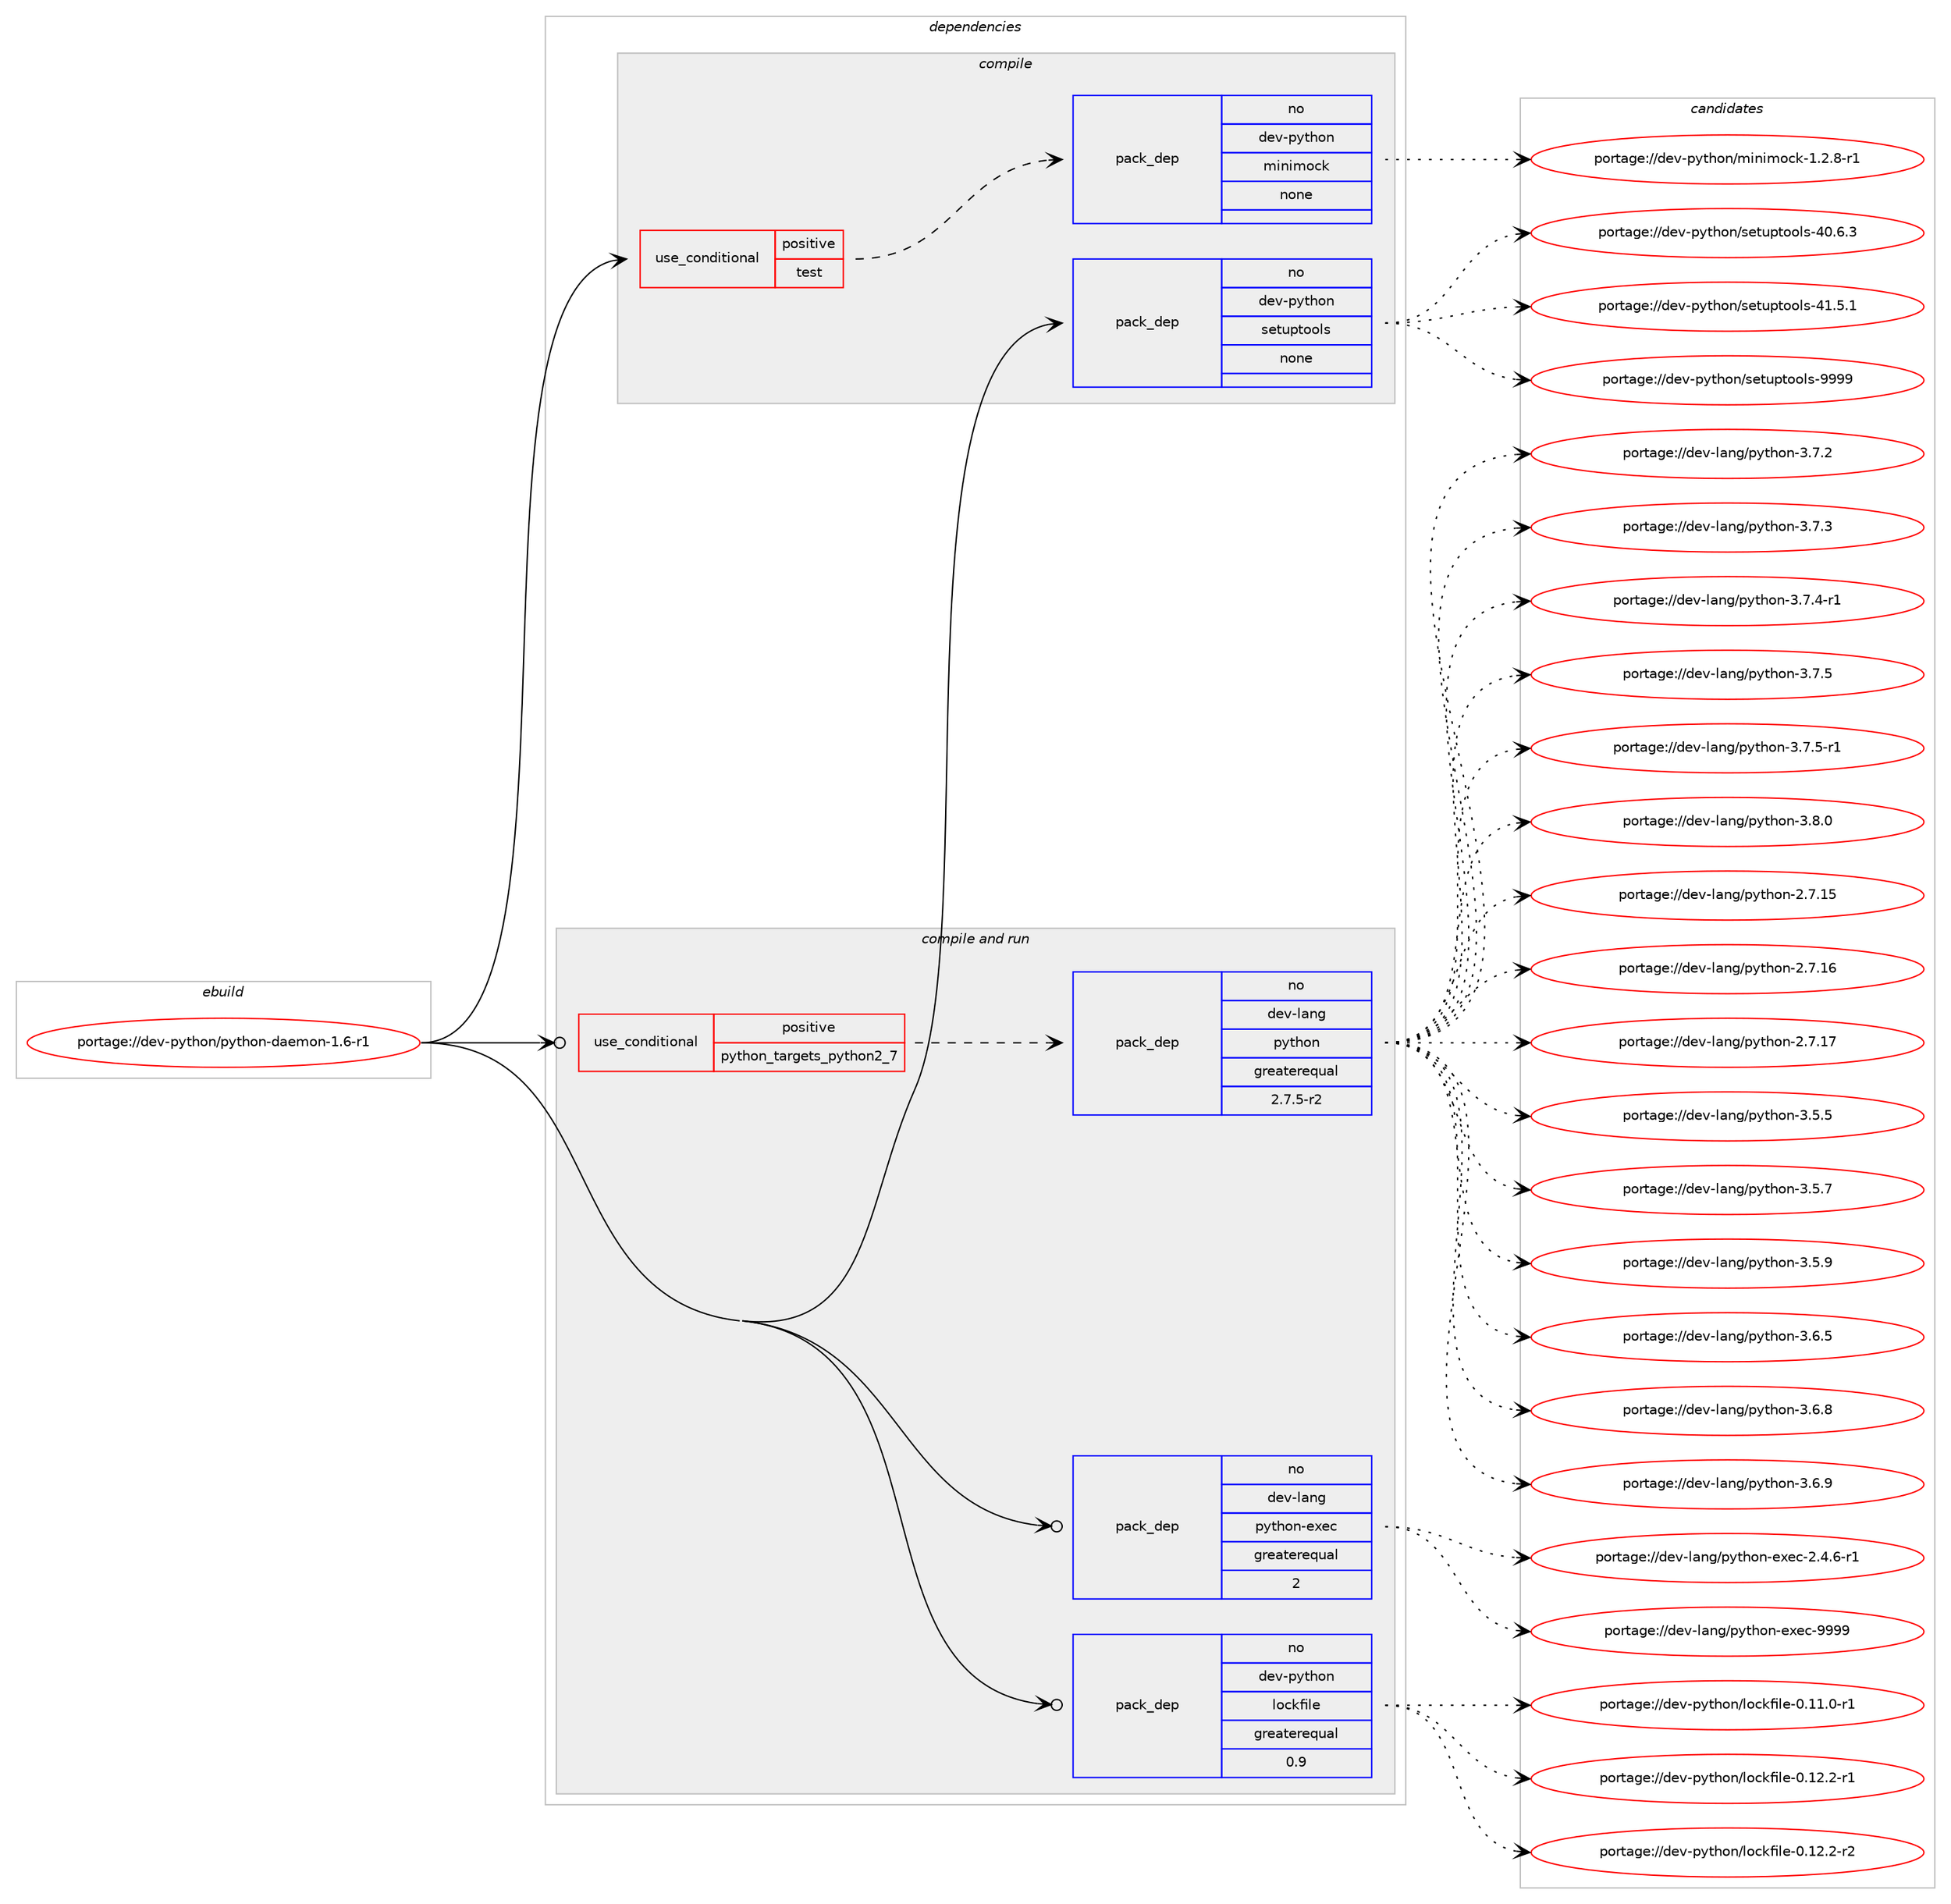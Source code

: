 digraph prolog {

# *************
# Graph options
# *************

newrank=true;
concentrate=true;
compound=true;
graph [rankdir=LR,fontname=Helvetica,fontsize=10,ranksep=1.5];#, ranksep=2.5, nodesep=0.2];
edge  [arrowhead=vee];
node  [fontname=Helvetica,fontsize=10];

# **********
# The ebuild
# **********

subgraph cluster_leftcol {
color=gray;
rank=same;
label=<<i>ebuild</i>>;
id [label="portage://dev-python/python-daemon-1.6-r1", color=red, width=4, href="../dev-python/python-daemon-1.6-r1.svg"];
}

# ****************
# The dependencies
# ****************

subgraph cluster_midcol {
color=gray;
label=<<i>dependencies</i>>;
subgraph cluster_compile {
fillcolor="#eeeeee";
style=filled;
label=<<i>compile</i>>;
subgraph cond36781 {
dependency165826 [label=<<TABLE BORDER="0" CELLBORDER="1" CELLSPACING="0" CELLPADDING="4"><TR><TD ROWSPAN="3" CELLPADDING="10">use_conditional</TD></TR><TR><TD>positive</TD></TR><TR><TD>test</TD></TR></TABLE>>, shape=none, color=red];
subgraph pack125643 {
dependency165827 [label=<<TABLE BORDER="0" CELLBORDER="1" CELLSPACING="0" CELLPADDING="4" WIDTH="220"><TR><TD ROWSPAN="6" CELLPADDING="30">pack_dep</TD></TR><TR><TD WIDTH="110">no</TD></TR><TR><TD>dev-python</TD></TR><TR><TD>minimock</TD></TR><TR><TD>none</TD></TR><TR><TD></TD></TR></TABLE>>, shape=none, color=blue];
}
dependency165826:e -> dependency165827:w [weight=20,style="dashed",arrowhead="vee"];
}
id:e -> dependency165826:w [weight=20,style="solid",arrowhead="vee"];
subgraph pack125644 {
dependency165828 [label=<<TABLE BORDER="0" CELLBORDER="1" CELLSPACING="0" CELLPADDING="4" WIDTH="220"><TR><TD ROWSPAN="6" CELLPADDING="30">pack_dep</TD></TR><TR><TD WIDTH="110">no</TD></TR><TR><TD>dev-python</TD></TR><TR><TD>setuptools</TD></TR><TR><TD>none</TD></TR><TR><TD></TD></TR></TABLE>>, shape=none, color=blue];
}
id:e -> dependency165828:w [weight=20,style="solid",arrowhead="vee"];
}
subgraph cluster_compileandrun {
fillcolor="#eeeeee";
style=filled;
label=<<i>compile and run</i>>;
subgraph cond36782 {
dependency165829 [label=<<TABLE BORDER="0" CELLBORDER="1" CELLSPACING="0" CELLPADDING="4"><TR><TD ROWSPAN="3" CELLPADDING="10">use_conditional</TD></TR><TR><TD>positive</TD></TR><TR><TD>python_targets_python2_7</TD></TR></TABLE>>, shape=none, color=red];
subgraph pack125645 {
dependency165830 [label=<<TABLE BORDER="0" CELLBORDER="1" CELLSPACING="0" CELLPADDING="4" WIDTH="220"><TR><TD ROWSPAN="6" CELLPADDING="30">pack_dep</TD></TR><TR><TD WIDTH="110">no</TD></TR><TR><TD>dev-lang</TD></TR><TR><TD>python</TD></TR><TR><TD>greaterequal</TD></TR><TR><TD>2.7.5-r2</TD></TR></TABLE>>, shape=none, color=blue];
}
dependency165829:e -> dependency165830:w [weight=20,style="dashed",arrowhead="vee"];
}
id:e -> dependency165829:w [weight=20,style="solid",arrowhead="odotvee"];
subgraph pack125646 {
dependency165831 [label=<<TABLE BORDER="0" CELLBORDER="1" CELLSPACING="0" CELLPADDING="4" WIDTH="220"><TR><TD ROWSPAN="6" CELLPADDING="30">pack_dep</TD></TR><TR><TD WIDTH="110">no</TD></TR><TR><TD>dev-lang</TD></TR><TR><TD>python-exec</TD></TR><TR><TD>greaterequal</TD></TR><TR><TD>2</TD></TR></TABLE>>, shape=none, color=blue];
}
id:e -> dependency165831:w [weight=20,style="solid",arrowhead="odotvee"];
subgraph pack125647 {
dependency165832 [label=<<TABLE BORDER="0" CELLBORDER="1" CELLSPACING="0" CELLPADDING="4" WIDTH="220"><TR><TD ROWSPAN="6" CELLPADDING="30">pack_dep</TD></TR><TR><TD WIDTH="110">no</TD></TR><TR><TD>dev-python</TD></TR><TR><TD>lockfile</TD></TR><TR><TD>greaterequal</TD></TR><TR><TD>0.9</TD></TR></TABLE>>, shape=none, color=blue];
}
id:e -> dependency165832:w [weight=20,style="solid",arrowhead="odotvee"];
}
subgraph cluster_run {
fillcolor="#eeeeee";
style=filled;
label=<<i>run</i>>;
}
}

# **************
# The candidates
# **************

subgraph cluster_choices {
rank=same;
color=gray;
label=<<i>candidates</i>>;

subgraph choice125643 {
color=black;
nodesep=1;
choiceportage1001011184511212111610411111047109105110105109111991074549465046564511449 [label="portage://dev-python/minimock-1.2.8-r1", color=red, width=4,href="../dev-python/minimock-1.2.8-r1.svg"];
dependency165827:e -> choiceportage1001011184511212111610411111047109105110105109111991074549465046564511449:w [style=dotted,weight="100"];
}
subgraph choice125644 {
color=black;
nodesep=1;
choiceportage100101118451121211161041111104711510111611711211611111110811545524846544651 [label="portage://dev-python/setuptools-40.6.3", color=red, width=4,href="../dev-python/setuptools-40.6.3.svg"];
choiceportage100101118451121211161041111104711510111611711211611111110811545524946534649 [label="portage://dev-python/setuptools-41.5.1", color=red, width=4,href="../dev-python/setuptools-41.5.1.svg"];
choiceportage10010111845112121116104111110471151011161171121161111111081154557575757 [label="portage://dev-python/setuptools-9999", color=red, width=4,href="../dev-python/setuptools-9999.svg"];
dependency165828:e -> choiceportage100101118451121211161041111104711510111611711211611111110811545524846544651:w [style=dotted,weight="100"];
dependency165828:e -> choiceportage100101118451121211161041111104711510111611711211611111110811545524946534649:w [style=dotted,weight="100"];
dependency165828:e -> choiceportage10010111845112121116104111110471151011161171121161111111081154557575757:w [style=dotted,weight="100"];
}
subgraph choice125645 {
color=black;
nodesep=1;
choiceportage10010111845108971101034711212111610411111045504655464953 [label="portage://dev-lang/python-2.7.15", color=red, width=4,href="../dev-lang/python-2.7.15.svg"];
choiceportage10010111845108971101034711212111610411111045504655464954 [label="portage://dev-lang/python-2.7.16", color=red, width=4,href="../dev-lang/python-2.7.16.svg"];
choiceportage10010111845108971101034711212111610411111045504655464955 [label="portage://dev-lang/python-2.7.17", color=red, width=4,href="../dev-lang/python-2.7.17.svg"];
choiceportage100101118451089711010347112121116104111110455146534653 [label="portage://dev-lang/python-3.5.5", color=red, width=4,href="../dev-lang/python-3.5.5.svg"];
choiceportage100101118451089711010347112121116104111110455146534655 [label="portage://dev-lang/python-3.5.7", color=red, width=4,href="../dev-lang/python-3.5.7.svg"];
choiceportage100101118451089711010347112121116104111110455146534657 [label="portage://dev-lang/python-3.5.9", color=red, width=4,href="../dev-lang/python-3.5.9.svg"];
choiceportage100101118451089711010347112121116104111110455146544653 [label="portage://dev-lang/python-3.6.5", color=red, width=4,href="../dev-lang/python-3.6.5.svg"];
choiceportage100101118451089711010347112121116104111110455146544656 [label="portage://dev-lang/python-3.6.8", color=red, width=4,href="../dev-lang/python-3.6.8.svg"];
choiceportage100101118451089711010347112121116104111110455146544657 [label="portage://dev-lang/python-3.6.9", color=red, width=4,href="../dev-lang/python-3.6.9.svg"];
choiceportage100101118451089711010347112121116104111110455146554650 [label="portage://dev-lang/python-3.7.2", color=red, width=4,href="../dev-lang/python-3.7.2.svg"];
choiceportage100101118451089711010347112121116104111110455146554651 [label="portage://dev-lang/python-3.7.3", color=red, width=4,href="../dev-lang/python-3.7.3.svg"];
choiceportage1001011184510897110103471121211161041111104551465546524511449 [label="portage://dev-lang/python-3.7.4-r1", color=red, width=4,href="../dev-lang/python-3.7.4-r1.svg"];
choiceportage100101118451089711010347112121116104111110455146554653 [label="portage://dev-lang/python-3.7.5", color=red, width=4,href="../dev-lang/python-3.7.5.svg"];
choiceportage1001011184510897110103471121211161041111104551465546534511449 [label="portage://dev-lang/python-3.7.5-r1", color=red, width=4,href="../dev-lang/python-3.7.5-r1.svg"];
choiceportage100101118451089711010347112121116104111110455146564648 [label="portage://dev-lang/python-3.8.0", color=red, width=4,href="../dev-lang/python-3.8.0.svg"];
dependency165830:e -> choiceportage10010111845108971101034711212111610411111045504655464953:w [style=dotted,weight="100"];
dependency165830:e -> choiceportage10010111845108971101034711212111610411111045504655464954:w [style=dotted,weight="100"];
dependency165830:e -> choiceportage10010111845108971101034711212111610411111045504655464955:w [style=dotted,weight="100"];
dependency165830:e -> choiceportage100101118451089711010347112121116104111110455146534653:w [style=dotted,weight="100"];
dependency165830:e -> choiceportage100101118451089711010347112121116104111110455146534655:w [style=dotted,weight="100"];
dependency165830:e -> choiceportage100101118451089711010347112121116104111110455146534657:w [style=dotted,weight="100"];
dependency165830:e -> choiceportage100101118451089711010347112121116104111110455146544653:w [style=dotted,weight="100"];
dependency165830:e -> choiceportage100101118451089711010347112121116104111110455146544656:w [style=dotted,weight="100"];
dependency165830:e -> choiceportage100101118451089711010347112121116104111110455146544657:w [style=dotted,weight="100"];
dependency165830:e -> choiceportage100101118451089711010347112121116104111110455146554650:w [style=dotted,weight="100"];
dependency165830:e -> choiceportage100101118451089711010347112121116104111110455146554651:w [style=dotted,weight="100"];
dependency165830:e -> choiceportage1001011184510897110103471121211161041111104551465546524511449:w [style=dotted,weight="100"];
dependency165830:e -> choiceportage100101118451089711010347112121116104111110455146554653:w [style=dotted,weight="100"];
dependency165830:e -> choiceportage1001011184510897110103471121211161041111104551465546534511449:w [style=dotted,weight="100"];
dependency165830:e -> choiceportage100101118451089711010347112121116104111110455146564648:w [style=dotted,weight="100"];
}
subgraph choice125646 {
color=black;
nodesep=1;
choiceportage10010111845108971101034711212111610411111045101120101994550465246544511449 [label="portage://dev-lang/python-exec-2.4.6-r1", color=red, width=4,href="../dev-lang/python-exec-2.4.6-r1.svg"];
choiceportage10010111845108971101034711212111610411111045101120101994557575757 [label="portage://dev-lang/python-exec-9999", color=red, width=4,href="../dev-lang/python-exec-9999.svg"];
dependency165831:e -> choiceportage10010111845108971101034711212111610411111045101120101994550465246544511449:w [style=dotted,weight="100"];
dependency165831:e -> choiceportage10010111845108971101034711212111610411111045101120101994557575757:w [style=dotted,weight="100"];
}
subgraph choice125647 {
color=black;
nodesep=1;
choiceportage100101118451121211161041111104710811199107102105108101454846494946484511449 [label="portage://dev-python/lockfile-0.11.0-r1", color=red, width=4,href="../dev-python/lockfile-0.11.0-r1.svg"];
choiceportage100101118451121211161041111104710811199107102105108101454846495046504511449 [label="portage://dev-python/lockfile-0.12.2-r1", color=red, width=4,href="../dev-python/lockfile-0.12.2-r1.svg"];
choiceportage100101118451121211161041111104710811199107102105108101454846495046504511450 [label="portage://dev-python/lockfile-0.12.2-r2", color=red, width=4,href="../dev-python/lockfile-0.12.2-r2.svg"];
dependency165832:e -> choiceportage100101118451121211161041111104710811199107102105108101454846494946484511449:w [style=dotted,weight="100"];
dependency165832:e -> choiceportage100101118451121211161041111104710811199107102105108101454846495046504511449:w [style=dotted,weight="100"];
dependency165832:e -> choiceportage100101118451121211161041111104710811199107102105108101454846495046504511450:w [style=dotted,weight="100"];
}
}

}
